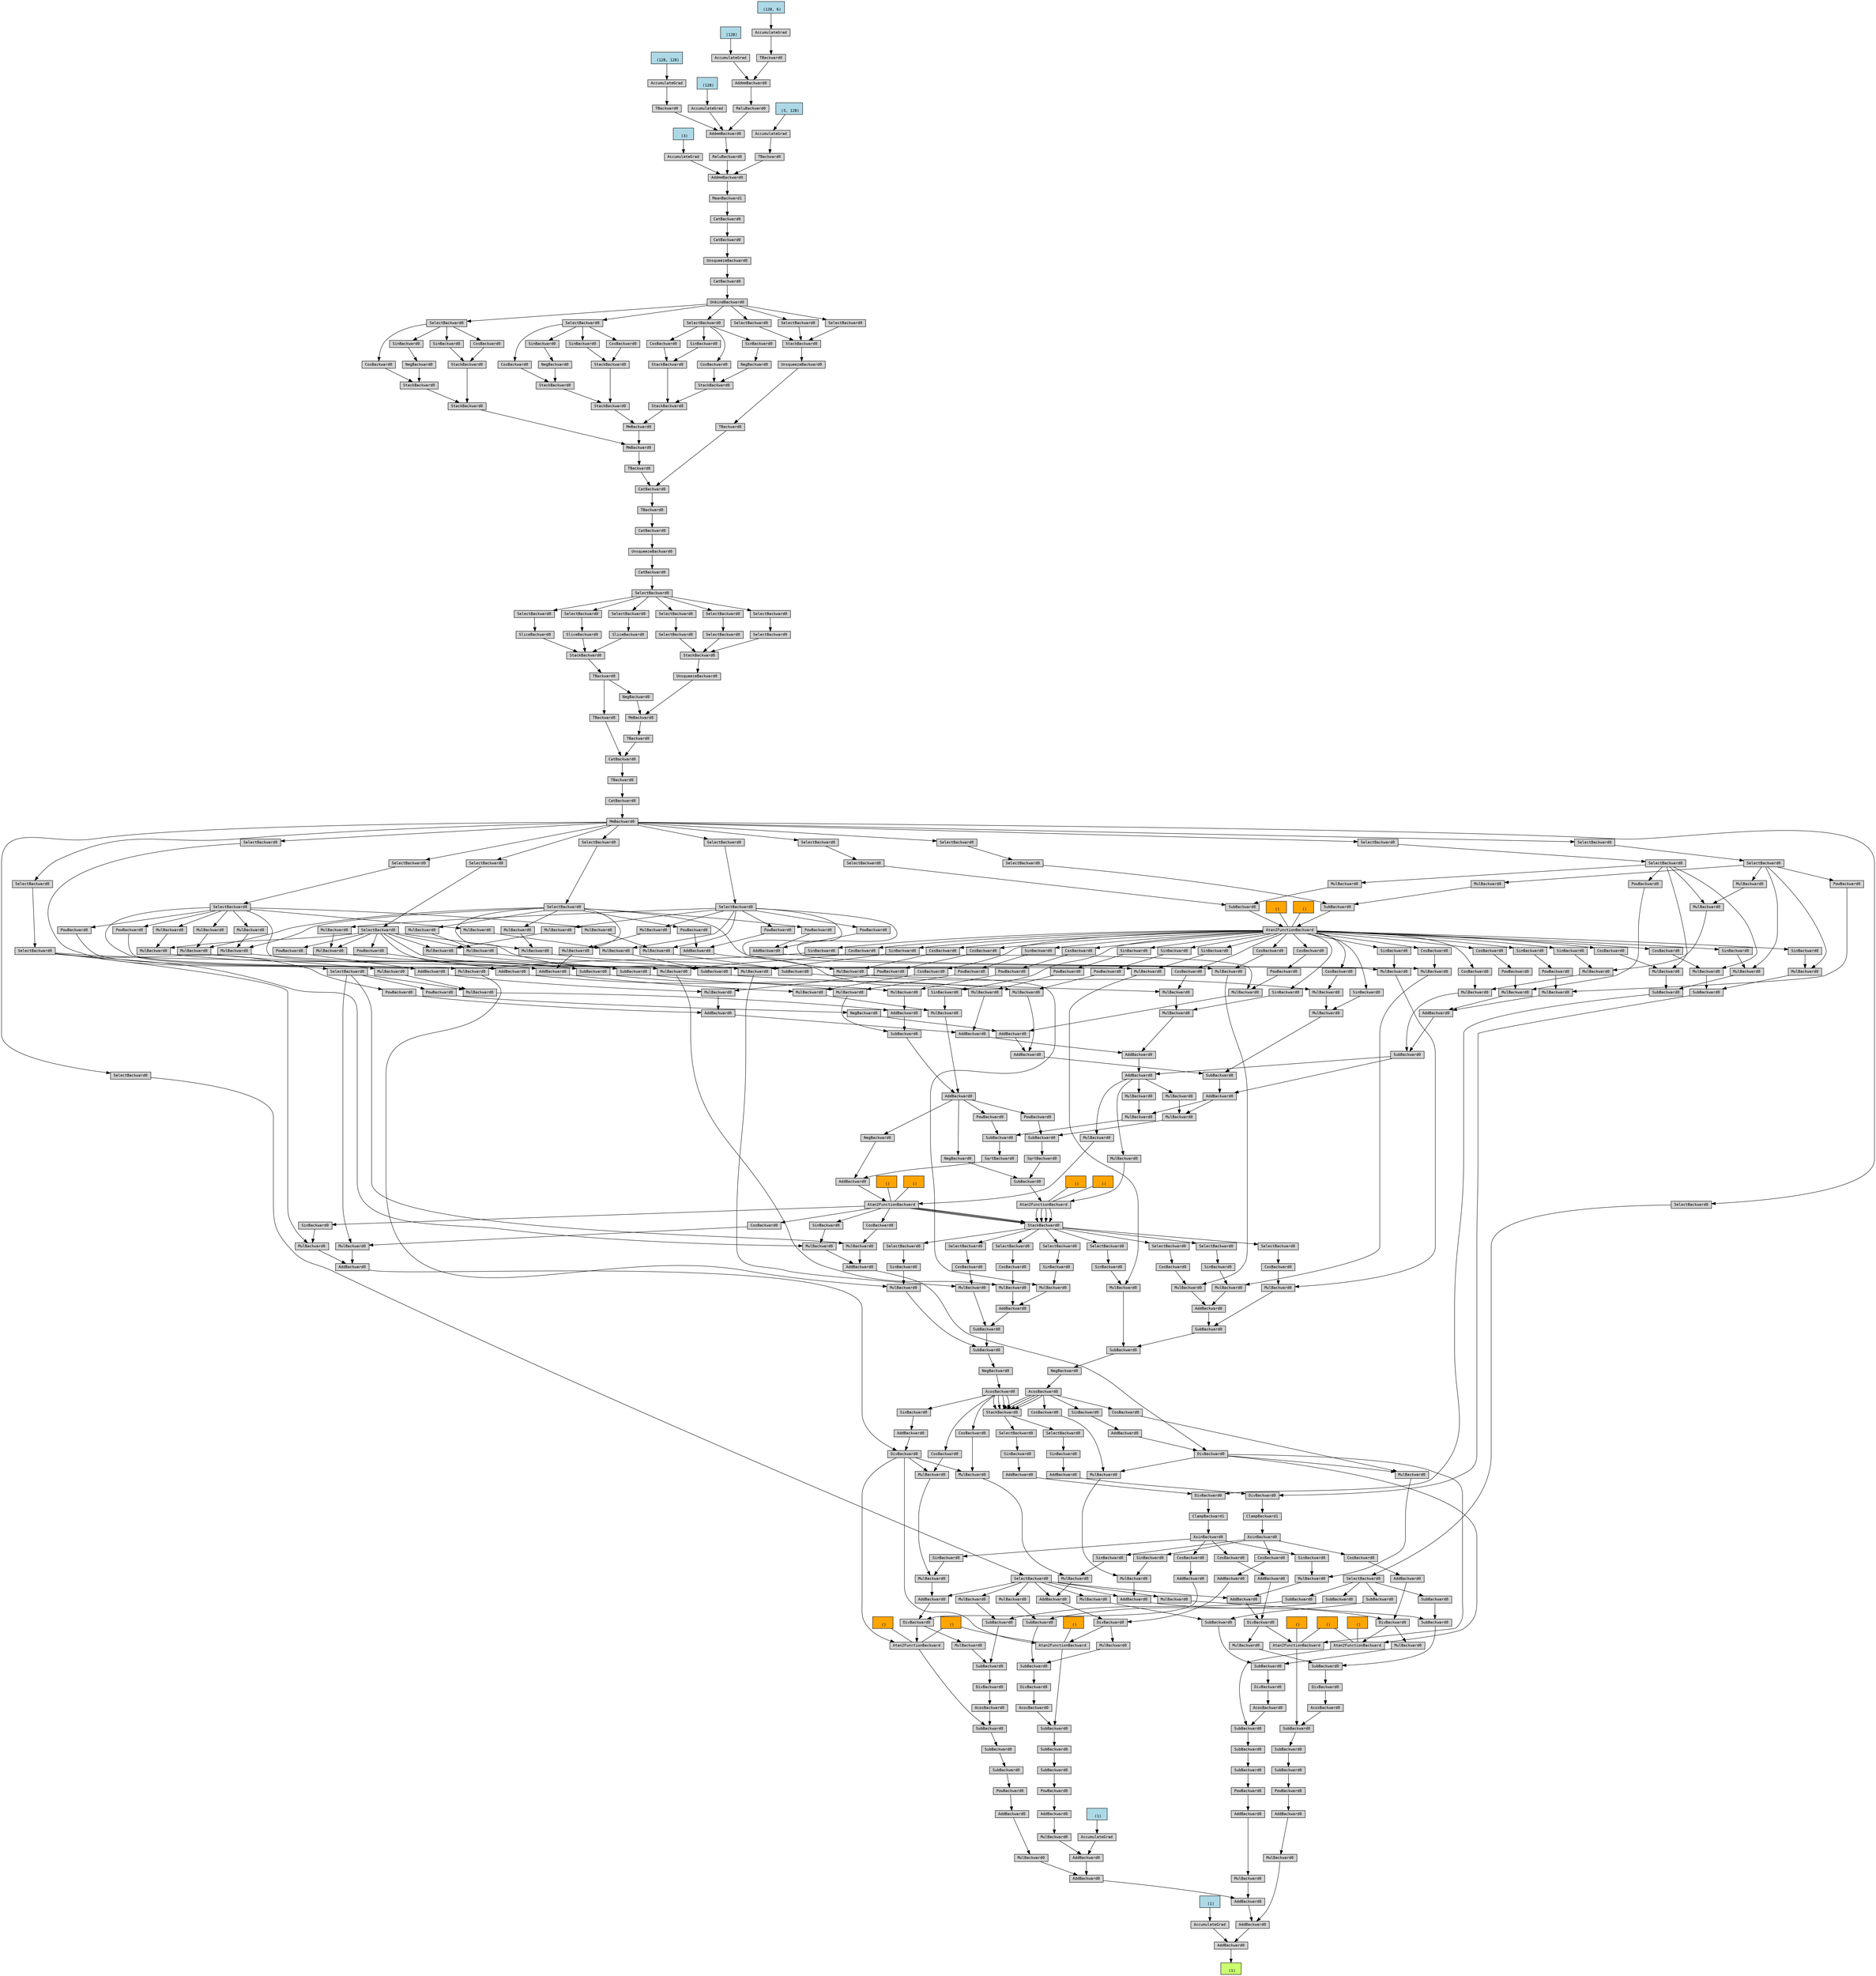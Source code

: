 digraph {
	graph [size="157.04999999999998,157.04999999999998"]
	node [align=left fontname=monospace fontsize=10 height=0.2 ranksep=0.1 shape=box style=filled]
	140556417582080 [label="
 (1)" fillcolor=darkolivegreen1]
	140556417677584 [label=AddBackward0]
	140556417677632 -> 140556417677584
	140556417586960 [label="
 (1)" fillcolor=lightblue]
	140556417586960 -> 140556417677632
	140556417677632 [label=AccumulateGrad]
	140556417678976 -> 140556417677584
	140556417678976 [label=AddBackward0]
	140556417677488 -> 140556417678976
	140556417677488 [label=AddBackward0]
	140556417677344 -> 140556417677488
	140556417677344 [label=AddBackward0]
	140556417676096 -> 140556417677344
	140556417676096 [label=AddBackward0]
	140556417674992 -> 140556417676096
	140556417408656 [label="
 (1)" fillcolor=lightblue]
	140556417408656 -> 140556417674992
	140556417674992 [label=AccumulateGrad]
	140556417677296 -> 140556417676096
	140556417677296 [label=MulBackward0]
	140556417677152 -> 140556417677296
	140556417677152 [label=AddBackward0]
	140556417666976 -> 140556417677152
	140556417666976 [label=PowBackward0]
	140556417677056 -> 140556417666976
	140556417677056 [label=SubBackward0]
	140556417676672 -> 140556417677056
	140556417676672 [label=SubBackward0]
	140556417677824 -> 140556417676672
	140556417677824 [label=SubBackward0]
	140556421807648 -> 140556417677824
	140556421807648 [label=Atan2FunctionBackward]
	140556417678688 -> 140556421807648
	140556417678688 [label=DivBackward0]
	140556417677920 -> 140556417678688
	140556417677920 [label=AddBackward0]
	140556417678016 -> 140556417677920
	140556417678016 [label=MulBackward0]
	140556417678304 -> 140556417678016
	140556417678304 [label=SelectBackward0]
	140556417678400 -> 140556417678304
	140556417678400 [label=SelectBackward0]
	140556417678448 -> 140556417678400
	140556417678448 [label=MmBackward0]
	140556417676960 -> 140556417678448
	140556417676960 [label=CatBackward0]
	140556417676816 -> 140556417676960
	140556417676816 [label=TBackward0]
	140556417676720 -> 140556417676816
	140556417676720 [label=CatBackward0]
	140556417676576 -> 140556417676720
	140556417676576 [label=TBackward0]
	140556417676432 -> 140556417676576
	140556417676432 [label=TBackward0]
	140556417676336 -> 140556417676432
	140556417676336 [label=StackBackward0]
	140556417676240 -> 140556417676336
	140556417676240 [label=SliceBackward0]
	140556417675952 -> 140556417676240
	140556417675952 [label=SelectBackward0]
	140556417675856 -> 140556417675952
	140556417675856 [label=SelectBackward0]
	140556417675760 -> 140556417675856
	140556417675760 [label=CatBackward0]
	140556417675664 -> 140556417675760
	140556417675664 [label=UnsqueezeBackward0]
	140556417675568 -> 140556417675664
	140556417675568 [label=CatBackward0]
	140556417675472 -> 140556417675568
	140556417675472 [label=TBackward0]
	140556417675376 -> 140556417675472
	140556417675376 [label=CatBackward0]
	140556417675280 -> 140556417675376
	140556417675280 [label=TBackward0]
	140556417675136 -> 140556417675280
	140556417675136 [label=MmBackward0]
	140556417675040 -> 140556417675136
	140556417675040 [label=StackBackward0]
	140556417674848 -> 140556417675040
	140556417674848 [label=StackBackward0]
	140556417674704 -> 140556417674848
	140556417674704 [label=CosBackward0]
	140556417674560 -> 140556417674704
	140556417674560 [label=SelectBackward0]
	140556417674464 -> 140556417674560
	140556417674464 [label=UnbindBackward0]
	140556417674368 -> 140556417674464
	140556417674368 [label=CatBackward0]
	140556417674272 -> 140556417674368
	140556417674272 [label=UnsqueezeBackward0]
	140556417674176 -> 140556417674272
	140556417674176 [label=CatBackward0]
	140556417674080 -> 140556417674176
	140556417674080 [label=CatBackward0]
	140556417673936 -> 140556417674080
	140556417673936 [label=MeanBackward1]
	140556417673840 -> 140556417673936
	140556417673840 [label=AddmmBackward0]
	140556417116304 -> 140556417673840
	140556419530592 [label="
 (3)" fillcolor=lightblue]
	140556419530592 -> 140556417116304
	140556417116304 [label=AccumulateGrad]
	140556417673744 -> 140556417673840
	140556417673744 [label=ReluBackward0]
	140556417673696 -> 140556417673744
	140556417673696 [label=AddmmBackward0]
	140556417116016 -> 140556417673696
	140556419530432 [label="
 (128)" fillcolor=lightblue]
	140556419530432 -> 140556417116016
	140556417116016 [label=AccumulateGrad]
	140556417673504 -> 140556417673696
	140556417673504 [label=ReluBackward0]
	140556417673456 -> 140556417673504
	140556417673456 [label=AddmmBackward0]
	140556417115728 -> 140556417673456
	140556419529632 [label="
 (128)" fillcolor=lightblue]
	140556419529632 -> 140556417115728
	140556417115728 [label=AccumulateGrad]
	140556417673264 -> 140556417673456
	140556417673264 [label=TBackward0]
	140556417115680 -> 140556417673264
	140556418972096 [label="
 (128, 6)" fillcolor=lightblue]
	140556418972096 -> 140556417115680
	140556417115680 [label=AccumulateGrad]
	140556417673552 -> 140556417673696
	140556417673552 [label=TBackward0]
	140556417115632 -> 140556417673552
	140556419530352 [label="
 (128, 128)" fillcolor=lightblue]
	140556419530352 -> 140556417115632
	140556417115632 [label=AccumulateGrad]
	140556417673792 -> 140556417673840
	140556417673792 [label=TBackward0]
	140556417115824 -> 140556417673792
	140556419530512 [label="
 (3, 128)" fillcolor=lightblue]
	140556419530512 -> 140556417115824
	140556417115824 [label=AccumulateGrad]
	140556417674752 -> 140556417674848
	140556417674752 [label=NegBackward0]
	140556417674416 -> 140556417674752
	140556417674416 [label=SinBackward0]
	140556417674560 -> 140556417674416
	140556417674896 -> 140556417675040
	140556417674896 [label=StackBackward0]
	140556417674224 -> 140556417674896
	140556417674224 [label=SinBackward0]
	140556417674560 -> 140556417674224
	140556417674512 -> 140556417674896
	140556417674512 [label=CosBackward0]
	140556417674560 -> 140556417674512
	140556417675088 -> 140556417675136
	140556417675088 [label=MmBackward0]
	140556417674320 -> 140556417675088
	140556417674320 [label=StackBackward0]
	140556417674032 -> 140556417674320
	140556417674032 [label=StackBackward0]
	140556417673360 -> 140556417674032
	140556417673360 [label=CosBackward0]
	140556417673600 -> 140556417673360
	140556417673600 [label=SelectBackward0]
	140556417674464 -> 140556417673600
	140556417674656 -> 140556417674032
	140556417674656 [label=SinBackward0]
	140556417673600 -> 140556417674656
	140556417674128 -> 140556417674320
	140556417674128 [label=StackBackward0]
	140556417673312 -> 140556417674128
	140556417673312 [label=NegBackward0]
	140556417673168 -> 140556417673312
	140556417673168 [label=SinBackward0]
	140556417673600 -> 140556417673168
	140556417673408 -> 140556417674128
	140556417673408 [label=CosBackward0]
	140556417673600 -> 140556417673408
	140556417674800 -> 140556417675088
	140556417674800 [label=StackBackward0]
	140556417673216 -> 140556417674800
	140556417673216 [label=StackBackward0]
	140556417673648 -> 140556417673216
	140556417673648 [label=CosBackward0]
	140556417672928 -> 140556417673648
	140556417672928 [label=SelectBackward0]
	140556417674464 -> 140556417672928
	140556417673120 -> 140556417673216
	140556417673120 [label=NegBackward0]
	140556417672880 -> 140556417673120
	140556417672880 [label=SinBackward0]
	140556417672928 -> 140556417672880
	140556417673888 -> 140556417674800
	140556417673888 [label=StackBackward0]
	140556417672784 -> 140556417673888
	140556417672784 [label=SinBackward0]
	140556417672928 -> 140556417672784
	140556417672832 -> 140556417673888
	140556417672832 [label=CosBackward0]
	140556417672928 -> 140556417672832
	140556417675328 -> 140556417675376
	140556417675328 [label=TBackward0]
	140556417674944 -> 140556417675328
	140556417674944 [label=UnsqueezeBackward0]
	140556417673072 -> 140556417674944
	140556417673072 [label=StackBackward0]
	140556417672976 -> 140556417673072
	140556417672976 [label=SelectBackward0]
	140556417674464 -> 140556417672976
	140556417673024 -> 140556417673072
	140556417673024 [label=SelectBackward0]
	140556417674464 -> 140556417673024
	140556417675184 -> 140556417673072
	140556417675184 [label=SelectBackward0]
	140556417674464 -> 140556417675184
	140556417676288 -> 140556417676336
	140556417676288 [label=SliceBackward0]
	140556417675808 -> 140556417676288
	140556417675808 [label=SelectBackward0]
	140556417675856 -> 140556417675808
	140556417676528 -> 140556417676336
	140556417676528 [label=SliceBackward0]
	140556417675712 -> 140556417676528
	140556417675712 [label=SelectBackward0]
	140556417675856 -> 140556417675712
	140556417676624 -> 140556417676720
	140556417676624 [label=TBackward0]
	140556417676144 -> 140556417676624
	140556417676144 [label=MmBackward0]
	140556417675520 -> 140556417676144
	140556417675520 [label=NegBackward0]
	140556417676432 -> 140556417675520
	140556417675616 -> 140556417676144
	140556417675616 [label=UnsqueezeBackward0]
	140556417676000 -> 140556417675616
	140556417676000 [label=StackBackward0]
	140556417675232 -> 140556417676000
	140556417675232 [label=SelectBackward0]
	140556417672640 -> 140556417675232
	140556417672640 [label=SelectBackward0]
	140556417675856 -> 140556417672640
	140556417676048 -> 140556417676000
	140556417676048 [label=SelectBackward0]
	140556417672688 -> 140556417676048
	140556417672688 [label=SelectBackward0]
	140556417675856 -> 140556417672688
	140556417675424 -> 140556417676000
	140556417675424 [label=SelectBackward0]
	140556417672736 -> 140556417675424
	140556417672736 [label=SelectBackward0]
	140556417675856 -> 140556417672736
	140556417678352 -> 140556417678016
	140556417678352 [label=CosBackward0]
	140556421807168 -> 140556417678352
	140556421807168 [label=Atan2FunctionBackward]
	140556417676912 -> 140556421807168
	140556417676912 [label=AddBackward0]
	140556417676384 -> 140556417676912
	140556417676384 [label=NegBackward0]
	140556417674608 -> 140556417676384
	140556417674608 [label=AddBackward0]
	140556417672448 -> 140556417674608
	140556417672448 [label=SubBackward0]
	140556417672400 -> 140556417672448
	140556417672400 [label=AddBackward0]
	140556417672256 -> 140556417672400
	140556417672256 [label=MulBackward0]
	140556417672112 -> 140556417672256
	140556417672112 [label=MulBackward0]
	140556417672016 -> 140556417672112
	140556417672016 [label=SelectBackward0]
	140556417671920 -> 140556417672016
	140556417671920 [label=SelectBackward0]
	140556417678448 -> 140556417671920
	140556417678304 -> 140556417672256
	140556417672304 -> 140556417672400
	140556417672304 [label=MulBackward0]
	140556417671968 -> 140556417672304
	140556417671968 [label=SubBackward0]
	140556417672208 -> 140556417671968
	140556417672208 [label=MulBackward0]
	140556417671632 -> 140556417672208
	140556417671632 [label=MulBackward0]
	140556417671488 -> 140556417671632
	140556417671488 [label=SelectBackward0]
	140556417671392 -> 140556417671488
	140556417671392 [label=SelectBackward0]
	140556417678448 -> 140556417671392
	140556417671680 -> 140556417672208
	140556417671680 [label=SelectBackward0]
	140556417671296 -> 140556417671680
	140556417671296 [label=SelectBackward0]
	140556417678448 -> 140556417671296
	140556417671872 -> 140556417671968
	140556417671872 [label=MulBackward0]
	140556417671584 -> 140556417671872
	140556417671584 [label=MulBackward0]
	140556417671248 -> 140556417671584
	140556417671248 [label=SelectBackward0]
	140556417671152 -> 140556417671248
	140556417671152 [label=SelectBackward0]
	140556417678448 -> 140556417671152
	140556417671440 -> 140556417671872
	140556417671440 [label=SelectBackward0]
	140556417671056 -> 140556417671440
	140556417671056 [label=SelectBackward0]
	140556417678448 -> 140556417671056
	140556417672064 -> 140556417672304
	140556417672064 [label=PowBackward0]
	140556417671200 -> 140556417672064
	140556417671200 [label=CosBackward0]
	140556421806688 -> 140556417671200
	140556421806688 [label=Atan2FunctionBackward]
	140556417671536 -> 140556421806688
	140556417671536 [label=SubBackward0]
	140556417670912 -> 140556417671536
	140556417670912 [label=SelectBackward0]
	140556417670768 -> 140556417670912
	140556417670768 [label=SelectBackward0]
	140556417678448 -> 140556417670768
	140556417670960 -> 140556417671536
	140556417670960 [label=MulBackward0]
	140556417670720 -> 140556417670960
	140556417670720 [label=SelectBackward0]
	140556417670624 -> 140556417670720
	140556417670624 [label=SelectBackward0]
	140556417678448 -> 140556417670624
	140556417671824 -> 140556421806688
	140556417671824 [label=SubBackward0]
	140556417670864 -> 140556417671824
	140556417670864 [label=SelectBackward0]
	140556417670816 -> 140556417670864
	140556417670816 [label=SelectBackward0]
	140556417678448 -> 140556417670816
	140556417670672 -> 140556417671824
	140556417670672 [label=MulBackward0]
	140556417670480 -> 140556417670672
	140556417670480 [label=SelectBackward0]
	140556417670384 -> 140556417670480
	140556417670384 [label=SelectBackward0]
	140556417678448 -> 140556417670384
	140556417413616 -> 140556421806688 [dir=none]
	140556417413616 [label="
 ()" fillcolor=orange]
	140556417412016 -> 140556421806688 [dir=none]
	140556417412016 [label="
 ()" fillcolor=orange]
	140556417672544 -> 140556417672448
	140556417672544 [label=MulBackward0]
	140556417671728 -> 140556417672544
	140556417671728 [label=SubBackward0]
	140556417671008 -> 140556417671728
	140556417671008 [label=MulBackward0]
	140556417670288 -> 140556417671008
	140556417670288 [label=MulBackward0]
	140556417671488 -> 140556417670288
	140556417671680 -> 140556417671008
	140556417671344 -> 140556417671728
	140556417671344 [label=MulBackward0]
	140556417670336 -> 140556417671344
	140556417670336 [label=MulBackward0]
	140556417671248 -> 140556417670336
	140556417671440 -> 140556417671344
	140556417672160 -> 140556417672544
	140556417672160 [label=PowBackward0]
	140556417670240 -> 140556417672160
	140556417670240 [label=SinBackward0]
	140556421806688 -> 140556417670240
	140556417672496 -> 140556417674608
	140556417672496 [label=MulBackward0]
	140556417670576 -> 140556417672496
	140556417670576 [label=MulBackward0]
	140556417671104 -> 140556417670576
	140556417671104 [label=AddBackward0]
	140556417670096 -> 140556417671104
	140556417670096 [label=MulBackward0]
	140556417669952 -> 140556417670096
	140556417669952 [label=MulBackward0]
	140556417671488 -> 140556417669952
	140556417671440 -> 140556417670096
	140556417670144 -> 140556417671104
	140556417670144 [label=MulBackward0]
	140556417669904 -> 140556417670144
	140556417669904 [label=MulBackward0]
	140556417671248 -> 140556417669904
	140556417671680 -> 140556417670144
	140556417670432 -> 140556417670576
	140556417670432 [label=CosBackward0]
	140556421806688 -> 140556417670432
	140556417672352 -> 140556417672496
	140556417672352 [label=SinBackward0]
	140556421806688 -> 140556417672352
	140556417678256 -> 140556417676912
	140556417678256 [label=SqrtBackward0]
	140556417672592 -> 140556417678256
	140556417672592 [label=SubBackward0]
	140556417669808 -> 140556417672592
	140556417669808 [label=PowBackward0]
	140556417674608 -> 140556417669808
	140556417669856 -> 140556417672592
	140556417669856 [label=MulBackward0]
	140556417670528 -> 140556417669856
	140556417670528 [label=MulBackward0]
	140556417669712 -> 140556417670528
	140556417669712 [label=AddBackward0]
	140556417669616 -> 140556417669712
	140556417669616 [label=AddBackward0]
	140556417669472 -> 140556417669616
	140556417669472 [label=AddBackward0]
	140556417669328 -> 140556417669472
	140556417669328 [label=AddBackward0]
	140556417669184 -> 140556417669328
	140556417669184 [label=PowBackward0]
	140556417672016 -> 140556417669184
	140556417669232 -> 140556417669328
	140556417669232 [label=MulBackward0]
	140556417669136 -> 140556417669232
	140556417669136 [label=AddBackward0]
	140556417668896 -> 140556417669136
	140556417668896 [label=PowBackward0]
	140556417671488 -> 140556417668896
	140556417668944 -> 140556417669136
	140556417668944 [label=PowBackward0]
	140556417671440 -> 140556417668944
	140556417669088 -> 140556417669232
	140556417669088 [label=PowBackward0]
	140556417668800 -> 140556417669088
	140556417668800 [label=CosBackward0]
	140556421806688 -> 140556417668800
	140556417669376 -> 140556417669472
	140556417669376 [label=MulBackward0]
	140556417668848 -> 140556417669376
	140556417668848 [label=AddBackward0]
	140556417668992 -> 140556417668848
	140556417668992 [label=PowBackward0]
	140556417671248 -> 140556417668992
	140556417668752 -> 140556417668848
	140556417668752 [label=PowBackward0]
	140556417671680 -> 140556417668752
	140556417669040 -> 140556417669376
	140556417669040 [label=PowBackward0]
	140556417668608 -> 140556417669040
	140556417668608 [label=SinBackward0]
	140556421806688 -> 140556417668608
	140556417669520 -> 140556417669616
	140556417669520 [label=MulBackward0]
	140556417668656 -> 140556417669520
	140556417668656 [label=MulBackward0]
	140556417668704 -> 140556417668656
	140556417668704 [label=SubBackward0]
	140556417668368 -> 140556417668704
	140556417668368 [label=MulBackward0]
	140556417668224 -> 140556417668368
	140556417668224 [label=MulBackward0]
	140556417671488 -> 140556417668224
	140556417671248 -> 140556417668368
	140556417668416 -> 140556417668704
	140556417668416 [label=MulBackward0]
	140556417668176 -> 140556417668416
	140556417668176 [label=MulBackward0]
	140556417671680 -> 140556417668176
	140556417671440 -> 140556417668416
	140556417668560 -> 140556417668656
	140556417668560 [label=CosBackward0]
	140556421806688 -> 140556417668560
	140556417669280 -> 140556417669520
	140556417669280 [label=SinBackward0]
	140556421806688 -> 140556417669280
	140556417669664 -> 140556417669712
	140556417669664 [label=SubBackward0]
	140556417668128 -> 140556417669664
	140556417668128 [label=AddBackward0]
	140556417668464 -> 140556417668128
	140556417668464 [label=MulBackward0]
	140556417668032 -> 140556417668464
	140556417668032 [label=PowBackward0]
	140556417670720 -> 140556417668032
	140556417668272 -> 140556417668464
	140556417668272 [label=PowBackward0]
	140556417667984 -> 140556417668272
	140556417667984 [label=CosBackward0]
	140556421806688 -> 140556417667984
	140556417668512 -> 140556417668128
	140556417668512 [label=MulBackward0]
	140556417667792 -> 140556417668512
	140556417667792 [label=PowBackward0]
	140556417670480 -> 140556417667792
	140556417667936 -> 140556417668512
	140556417667936 [label=PowBackward0]
	140556417667840 -> 140556417667936
	140556417667840 [label=SinBackward0]
	140556421806688 -> 140556417667840
	140556417669424 -> 140556417669664
	140556417669424 [label=MulBackward0]
	140556417667888 -> 140556417669424
	140556417667888 [label=MulBackward0]
	140556417667744 -> 140556417667888
	140556417667744 [label=MulBackward0]
	140556417667504 -> 140556417667744
	140556417667504 [label=MulBackward0]
	140556417670480 -> 140556417667504
	140556417670720 -> 140556417667744
	140556417667696 -> 140556417667888
	140556417667696 [label=SinBackward0]
	140556421806688 -> 140556417667696
	140556417668320 -> 140556417669424
	140556417668320 [label=CosBackward0]
	140556421806688 -> 140556417668320
	140556417670192 -> 140556417669856
	140556417670192 [label=AddBackward0]
	140556417669568 -> 140556417670192
	140556417669568 [label=SubBackward0]
	140556417667408 -> 140556417669568
	140556417667408 [label=AddBackward0]
	140556417667552 -> 140556417667408
	140556417667552 [label=AddBackward0]
	140556417667312 -> 140556417667552
	140556417667312 [label=NegBackward0]
	140556417667168 -> 140556417667312
	140556417667168 [label=PowBackward0]
	140556417678304 -> 140556417667168
	140556417667360 -> 140556417667552
	140556417667360 [label=MulBackward0]
	140556417667120 -> 140556417667360
	140556417667120 [label=AddBackward0]
	140556417666928 -> 140556417667120
	140556417666928 [label=PowBackward0]
	140556417671248 -> 140556417666928
	140556417667024 -> 140556417667120
	140556417667024 [label=PowBackward0]
	140556417671680 -> 140556417667024
	140556417667072 -> 140556417667360
	140556417667072 [label=PowBackward0]
	140556417666832 -> 140556417667072
	140556417666832 [label=CosBackward0]
	140556421806688 -> 140556417666832
	140556417667648 -> 140556417667408
	140556417667648 [label=MulBackward0]
	140556417666880 -> 140556417667648
	140556417666880 [label=AddBackward0]
	140556417667264 -> 140556417666880
	140556417667264 [label=PowBackward0]
	140556417671488 -> 140556417667264
	140556417666784 -> 140556417666880
	140556417666784 [label=PowBackward0]
	140556417671440 -> 140556417666784
	140556417667216 -> 140556417667648
	140556417667216 [label=PowBackward0]
	140556417666592 -> 140556417667216
	140556417666592 [label=SinBackward0]
	140556421806688 -> 140556417666592
	140556417668080 -> 140556417669568
	140556417668080 [label=MulBackward0]
	140556417666688 -> 140556417668080
	140556417666688 [label=MulBackward0]
	140556417666736 -> 140556417666688
	140556417666736 [label=SubBackward0]
	140556417666352 -> 140556417666736
	140556417666352 [label=MulBackward0]
	140556417666208 -> 140556417666352
	140556417666208 [label=MulBackward0]
	140556417671488 -> 140556417666208
	140556417671248 -> 140556417666352
	140556417666400 -> 140556417666736
	140556417666400 [label=MulBackward0]
	140556417666160 -> 140556417666400
	140556417666160 [label=MulBackward0]
	140556417671680 -> 140556417666160
	140556417671440 -> 140556417666400
	140556417666544 -> 140556417666688
	140556417666544 [label=CosBackward0]
	140556421806688 -> 140556417666544
	140556417667600 -> 140556417668080
	140556417667600 [label=SinBackward0]
	140556421806688 -> 140556417667600
	140556417669664 -> 140556417670192
	140556417678160 -> 140556421807168
	140556417678160 [label=MulBackward0]
	140556417669712 -> 140556417678160
	140556417407856 -> 140556421807168 [dir=none]
	140556417407856 [label="
 ()" fillcolor=orange]
	140556417408336 -> 140556421807168 [dir=none]
	140556417408336 [label="
 ()" fillcolor=orange]
	140556417677872 -> 140556417677920
	140556417677872 [label=MulBackward0]
	140556417672016 -> 140556417677872
	140556417678544 -> 140556417677872
	140556417678544 [label=SinBackward0]
	140556421807168 -> 140556417678544
	140556417677968 -> 140556417678688
	140556417677968 [label=AddBackward0]
	140556417676480 -> 140556417677968
	140556417676480 [label=SinBackward0]
	140556417678112 -> 140556417676480
	140556417678112 [label=AcosBackward0]
	140556417670048 -> 140556417678112
	140556417670048 [label=NegBackward0]
	140556417669760 -> 140556417670048
	140556417669760 [label=SubBackward0]
	140556417666112 -> 140556417669760
	140556417666112 [label=SubBackward0]
	140556417666448 -> 140556417666112
	140556417666448 [label=AddBackward0]
	140556417666016 -> 140556417666448
	140556417666016 [label=MulBackward0]
	140556417665872 -> 140556417666016
	140556417665872 [label=MulBackward0]
	140556417671440 -> 140556417665872
	140556417665728 -> 140556417665872
	140556417665728 [label=CosBackward0]
	140556421806688 -> 140556417665728
	140556417665920 -> 140556417666016
	140556417665920 [label=CosBackward0]
	140556417665680 -> 140556417665920
	140556417665680 [label=SelectBackward0]
	140556417665584 -> 140556417665680
	140556417665584 [label=StackBackward0]
	140556421807168 -> 140556417665584
	140556421807408 -> 140556417665584
	140556421807408 [label=Atan2FunctionBackward]
	140556417665440 -> 140556421807408
	140556417665440 [label=SubBackward0]
	140556417665296 -> 140556417665440
	140556417665296 [label=NegBackward0]
	140556417674608 -> 140556417665296
	140556417665344 -> 140556417665440
	140556417665344 [label=SqrtBackward0]
	140556417665248 -> 140556417665344
	140556417665248 [label=SubBackward0]
	140556417665056 -> 140556417665248
	140556417665056 [label=PowBackward0]
	140556417674608 -> 140556417665056
	140556417665104 -> 140556417665248
	140556417665104 [label=MulBackward0]
	140556417665008 -> 140556417665104
	140556417665008 [label=MulBackward0]
	140556417669712 -> 140556417665008
	140556417670192 -> 140556417665104
	140556417665776 -> 140556421807408
	140556417665776 [label=MulBackward0]
	140556417669712 -> 140556417665776
	140556417411136 -> 140556421807408 [dir=none]
	140556417411136 [label="
 ()" fillcolor=orange]
	140556417582240 -> 140556421807408 [dir=none]
	140556417582240 [label="
 ()" fillcolor=orange]
	140556421807168 -> 140556417665584
	140556421807408 -> 140556417665584
	140556421807168 -> 140556417665584
	140556421807408 -> 140556417665584
	140556421807168 -> 140556417665584
	140556421807408 -> 140556417665584
	140556417666256 -> 140556417666448
	140556417666256 [label=MulBackward0]
	140556417665824 -> 140556417666256
	140556417665824 [label=MulBackward0]
	140556417671248 -> 140556417665824
	140556417665152 -> 140556417665824
	140556417665152 [label=CosBackward0]
	140556421806688 -> 140556417665152
	140556417665632 -> 140556417666256
	140556417665632 [label=SinBackward0]
	140556417665200 -> 140556417665632
	140556417665200 [label=SelectBackward0]
	140556417665584 -> 140556417665200
	140556417666496 -> 140556417666112
	140556417666496 [label=MulBackward0]
	140556417665392 -> 140556417666496
	140556417665392 [label=MulBackward0]
	140556417671680 -> 140556417665392
	140556417665536 -> 140556417665392
	140556417665536 [label=SinBackward0]
	140556421806688 -> 140556417665536
	140556417665968 -> 140556417666496
	140556417665968 [label=CosBackward0]
	140556417664816 -> 140556417665968
	140556417664816 [label=SelectBackward0]
	140556417665584 -> 140556417664816
	140556417667456 -> 140556417669760
	140556417667456 [label=MulBackward0]
	140556417664864 -> 140556417667456
	140556417664864 [label=MulBackward0]
	140556417671488 -> 140556417664864
	140556417665488 -> 140556417664864
	140556417665488 [label=SinBackward0]
	140556421806688 -> 140556417665488
	140556417666304 -> 140556417667456
	140556417666304 [label=SinBackward0]
	140556417664768 -> 140556417666304
	140556417664768 [label=SelectBackward0]
	140556417665584 -> 140556417664768
	140556417678832 -> 140556421807648
	140556417678832 [label=DivBackward0]
	140556417675904 -> 140556417678832
	140556417675904 [label=AddBackward0]
	140556417678592 -> 140556417675904
	140556417678592 [label=SelectBackward0]
	140556417664672 -> 140556417678592
	140556417664672 [label=SelectBackward0]
	140556417678448 -> 140556417664672
	140556417670000 -> 140556417675904
	140556417670000 [label=MulBackward0]
	140556417664912 -> 140556417670000
	140556417664912 [label=MulBackward0]
	140556417678688 -> 140556417664912
	140556417664576 -> 140556417664912
	140556417664576 [label=CosBackward0]
	140556417678112 -> 140556417664576
	140556417664960 -> 140556417670000
	140556417664960 [label=SinBackward0]
	140556417664528 -> 140556417664960
	140556417664528 [label=AsinBackward0]
	140556417664432 -> 140556417664528
	140556417664432 [label=ClampBackward1]
	140556417664336 -> 140556417664432
	140556417664336 [label=DivBackward0]
	140556417664240 -> 140556417664336
	140556417664240 [label=SubBackward0]
	140556417664096 -> 140556417664240
	140556417664096 [label=MulBackward0]
	140556417670480 -> 140556417664096
	140556417663952 -> 140556417664096
	140556417663952 [label=SinBackward0]
	140556421806688 -> 140556417663952
	140556417664144 -> 140556417664240
	140556417664144 [label=MulBackward0]
	140556417670720 -> 140556417664144
	140556417663904 -> 140556417664144
	140556417663904 [label=CosBackward0]
	140556421806688 -> 140556417663904
	140556417664288 -> 140556417664336
	140556417664288 [label=AddBackward0]
	140556417663808 -> 140556417664288
	140556417663808 [label=SinBackward0]
	140556417664000 -> 140556417663808
	140556417664000 [label=SelectBackward0]
	140556417663712 -> 140556417664000
	140556417663712 [label=StackBackward0]
	140556417678112 -> 140556417663712
	140556417678112 -> 140556417663712
	140556417663616 -> 140556417663712
	140556417663616 [label=AcosBackward0]
	140556417663520 -> 140556417663616
	140556417663520 [label=NegBackward0]
	140556417663424 -> 140556417663520
	140556417663424 [label=SubBackward0]
	140556417663328 -> 140556417663424
	140556417663328 [label=SubBackward0]
	140556417663184 -> 140556417663328
	140556417663184 [label=AddBackward0]
	140556417663040 -> 140556417663184
	140556417663040 [label=MulBackward0]
	140556417146816 -> 140556417663040
	140556417146816 [label=MulBackward0]
	140556417671440 -> 140556417146816
	140556417145040 -> 140556417146816
	140556417145040 [label=CosBackward0]
	140556421806688 -> 140556417145040
	140556417146000 -> 140556417663040
	140556417146000 [label=CosBackward0]
	140556417145760 -> 140556417146000
	140556417145760 [label=SelectBackward0]
	140556417665584 -> 140556417145760
	140556417663088 -> 140556417663184
	140556417663088 [label=MulBackward0]
	140556417144800 -> 140556417663088
	140556417144800 [label=MulBackward0]
	140556417671248 -> 140556417144800
	140556417155024 -> 140556417144800
	140556417155024 [label=CosBackward0]
	140556421806688 -> 140556417155024
	140556417145616 -> 140556417663088
	140556417145616 [label=SinBackward0]
	140556417154976 -> 140556417145616
	140556417154976 [label=SelectBackward0]
	140556417665584 -> 140556417154976
	140556417663232 -> 140556417663328
	140556417663232 [label=MulBackward0]
	140556417663136 -> 140556417663232
	140556417663136 [label=MulBackward0]
	140556417671680 -> 140556417663136
	140556417145424 -> 140556417663136
	140556417145424 [label=SinBackward0]
	140556421806688 -> 140556417145424
	140556417154928 -> 140556417663232
	140556417154928 [label=CosBackward0]
	140556417154832 -> 140556417154928
	140556417154832 [label=SelectBackward0]
	140556417665584 -> 140556417154832
	140556417663376 -> 140556417663424
	140556417663376 [label=MulBackward0]
	140556417663280 -> 140556417663376
	140556417663280 [label=MulBackward0]
	140556417671488 -> 140556417663280
	140556417145184 -> 140556417663280
	140556417145184 [label=SinBackward0]
	140556421806688 -> 140556417145184
	140556417154784 -> 140556417663376
	140556417154784 [label=SinBackward0]
	140556417154688 -> 140556417154784
	140556417154688 [label=SelectBackward0]
	140556417665584 -> 140556417154688
	140556417663616 -> 140556417663712
	140556417678112 -> 140556417663712
	140556417678112 -> 140556417663712
	140556417663616 -> 140556417663712
	140556417663616 -> 140556417663712
	140556417677728 -> 140556417678832
	140556417677728 [label=AddBackward0]
	140556417664480 -> 140556417677728
	140556417664480 [label=CosBackward0]
	140556417664528 -> 140556417664480
	140556417430400 -> 140556421807648 [dir=none]
	140556417430400 [label="
 ()" fillcolor=orange]
	140556419733744 -> 140556421807648 [dir=none]
	140556419733744 [label="
 ()" fillcolor=orange]
	140556417679120 -> 140556417677824
	140556417679120 [label=AcosBackward0]
	140556417664720 -> 140556417679120
	140556417664720 [label=DivBackward0]
	140556417666064 -> 140556417664720
	140556417666064 [label=SubBackward0]
	140556417664624 -> 140556417666064
	140556417664624 [label=SubBackward0]
	140556417663760 -> 140556417664624
	140556417663760 [label=SubBackward0]
	140556417663472 -> 140556417663760
	140556417663472 [label=SelectBackward0]
	140556417664192 -> 140556417663472
	140556417664192 [label=SelectBackward0]
	140556417678448 -> 140556417664192
	140556417664048 -> 140556417664624
	140556417664048 [label=MulBackward0]
	140556417678592 -> 140556417664048
	140556417676768 -> 140556417666064
	140556417676768 [label=MulBackward0]
	140556417678832 -> 140556417676768
	140556417677200 -> 140556417677344
	140556417677200 [label=MulBackward0]
	140556417677104 -> 140556417677200
	140556417677104 [label=AddBackward0]
	140556417676192 -> 140556417677104
	140556417676192 [label=PowBackward0]
	140556417678736 -> 140556417676192
	140556417678736 [label=SubBackward0]
	140556417664384 -> 140556417678736
	140556417664384 [label=SubBackward0]
	140556417663568 -> 140556417664384
	140556417663568 [label=SubBackward0]
	140556417205728 -> 140556417663568
	140556417205728 [label=Atan2FunctionBackward]
	140556417678688 -> 140556417205728
	140556417666640 -> 140556417205728
	140556417666640 [label=DivBackward0]
	140556417154736 -> 140556417666640
	140556417154736 [label=AddBackward0]
	140556417678592 -> 140556417154736
	140556417154496 -> 140556417154736
	140556417154496 [label=MulBackward0]
	140556417154400 -> 140556417154496
	140556417154400 [label=MulBackward0]
	140556417678688 -> 140556417154400
	140556417154256 -> 140556417154400
	140556417154256 [label=CosBackward0]
	140556417678112 -> 140556417154256
	140556417154448 -> 140556417154496
	140556417154448 [label=SinBackward0]
	140556417154208 -> 140556417154448
	140556417154208 [label=AsinBackward0]
	140556417154112 -> 140556417154208
	140556417154112 [label=ClampBackward1]
	140556417154016 -> 140556417154112
	140556417154016 [label=DivBackward0]
	140556417153920 -> 140556417154016
	140556417153920 [label=SubBackward0]
	140556417153776 -> 140556417153920
	140556417153776 [label=MulBackward0]
	140556417670480 -> 140556417153776
	140556417153632 -> 140556417153776
	140556417153632 [label=SinBackward0]
	140556421806688 -> 140556417153632
	140556417153824 -> 140556417153920
	140556417153824 [label=MulBackward0]
	140556417670720 -> 140556417153824
	140556417153584 -> 140556417153824
	140556417153584 [label=CosBackward0]
	140556421806688 -> 140556417153584
	140556417153968 -> 140556417154016
	140556417153968 [label=AddBackward0]
	140556417153488 -> 140556417153968
	140556417153488 [label=SinBackward0]
	140556417153680 -> 140556417153488
	140556417153680 [label=SelectBackward0]
	140556417663712 -> 140556417153680
	140556417144944 -> 140556417666640
	140556417144944 [label=AddBackward0]
	140556417154160 -> 140556417144944
	140556417154160 [label=CosBackward0]
	140556417154208 -> 140556417154160
	140556417419920 -> 140556417205728 [dir=none]
	140556417419920 [label="
 ()" fillcolor=orange]
	140556419733744 -> 140556417205728 [dir=none]
	140556419733744 [label="
 ()" fillcolor=orange]
	140556417663856 -> 140556417663568
	140556417663856 [label=AcosBackward0]
	140556417154880 -> 140556417663856
	140556417154880 [label=DivBackward0]
	140556417154352 -> 140556417154880
	140556417154352 [label=SubBackward0]
	140556417154304 -> 140556417154352
	140556417154304 [label=SubBackward0]
	140556417153392 -> 140556417154304
	140556417153392 [label=SubBackward0]
	140556417663472 -> 140556417153392
	140556417153728 -> 140556417154304
	140556417153728 [label=MulBackward0]
	140556417678592 -> 140556417153728
	140556417154544 -> 140556417154352
	140556417154544 [label=MulBackward0]
	140556417666640 -> 140556417154544
	140556417677248 -> 140556417677488
	140556417677248 [label=MulBackward0]
	140556417677008 -> 140556417677248
	140556417677008 [label=AddBackward0]
	140556417678496 -> 140556417677008
	140556417678496 [label=PowBackward0]
	140556417663664 -> 140556417678496
	140556417663664 [label=SubBackward0]
	140556417671776 -> 140556417663664
	140556417671776 [label=SubBackward0]
	140556417153872 -> 140556417671776
	140556417153872 [label=SubBackward0]
	140556417204288 -> 140556417153872
	140556417204288 [label=Atan2FunctionBackward]
	140556417153296 -> 140556417204288
	140556417153296 [label=DivBackward0]
	140556417153152 -> 140556417153296
	140556417153152 [label=AddBackward0]
	140556417153008 -> 140556417153152
	140556417153008 [label=MulBackward0]
	140556417678304 -> 140556417153008
	140556417152864 -> 140556417153008
	140556417152864 [label=CosBackward0]
	140556421807168 -> 140556417152864
	140556417153056 -> 140556417153152
	140556417153056 [label=MulBackward0]
	140556417672016 -> 140556417153056
	140556417152816 -> 140556417153056
	140556417152816 [label=SinBackward0]
	140556421807168 -> 140556417152816
	140556417153200 -> 140556417153296
	140556417153200 [label=AddBackward0]
	140556417152720 -> 140556417153200
	140556417152720 [label=SinBackward0]
	140556417663616 -> 140556417152720
	140556417153344 -> 140556417204288
	140556417153344 [label=DivBackward0]
	140556417152912 -> 140556417153344
	140556417152912 [label=AddBackward0]
	140556417678592 -> 140556417152912
	140556417152672 -> 140556417152912
	140556417152672 [label=MulBackward0]
	140556417152576 -> 140556417152672
	140556417152576 [label=MulBackward0]
	140556417153296 -> 140556417152576
	140556417152432 -> 140556417152576
	140556417152432 [label=CosBackward0]
	140556417663616 -> 140556417152432
	140556417152624 -> 140556417152672
	140556417152624 [label=SinBackward0]
	140556417664528 -> 140556417152624
	140556417152768 -> 140556417153344
	140556417152768 [label=AddBackward0]
	140556417152384 -> 140556417152768
	140556417152384 [label=CosBackward0]
	140556417664528 -> 140556417152384
	140556417432480 -> 140556417204288 [dir=none]
	140556417432480 [label="
 ()" fillcolor=orange]
	140556417419120 -> 140556417204288 [dir=none]
	140556417419120 [label="
 ()" fillcolor=orange]
	140556417153536 -> 140556417153872
	140556417153536 [label=AcosBackward0]
	140556417152960 -> 140556417153536
	140556417152960 [label=DivBackward0]
	140556417152336 -> 140556417152960
	140556417152336 [label=SubBackward0]
	140556417152528 -> 140556417152336
	140556417152528 [label=SubBackward0]
	140556417152192 -> 140556417152528
	140556417152192 [label=SubBackward0]
	140556417663472 -> 140556417152192
	140556417152240 -> 140556417152528
	140556417152240 [label=MulBackward0]
	140556417678592 -> 140556417152240
	140556417153104 -> 140556417152336
	140556417153104 [label=MulBackward0]
	140556417153344 -> 140556417153104
	140556417677536 -> 140556417678976
	140556417677536 [label=MulBackward0]
	140556417677680 -> 140556417677536
	140556417677680 [label=AddBackward0]
	140556417676864 -> 140556417677680
	140556417676864 [label=PowBackward0]
	140556417153440 -> 140556417676864
	140556417153440 [label=SubBackward0]
	140556417152480 -> 140556417153440
	140556417152480 [label=SubBackward0]
	140556417152096 -> 140556417152480
	140556417152096 [label=SubBackward0]
	140556417204528 -> 140556417152096
	140556417204528 [label=Atan2FunctionBackward]
	140556417153296 -> 140556417204528
	140556417152000 -> 140556417204528
	140556417152000 [label=DivBackward0]
	140556417151904 -> 140556417152000
	140556417151904 [label=AddBackward0]
	140556417678592 -> 140556417151904
	140556417151760 -> 140556417151904
	140556417151760 [label=MulBackward0]
	140556417151664 -> 140556417151760
	140556417151664 [label=MulBackward0]
	140556417153296 -> 140556417151664
	140556417151520 -> 140556417151664
	140556417151520 [label=CosBackward0]
	140556417663616 -> 140556417151520
	140556417151712 -> 140556417151760
	140556417151712 [label=SinBackward0]
	140556417154208 -> 140556417151712
	140556417151952 -> 140556417152000
	140556417151952 [label=AddBackward0]
	140556417151472 -> 140556417151952
	140556417151472 [label=CosBackward0]
	140556417154208 -> 140556417151472
	140556417420080 -> 140556417204528 [dir=none]
	140556417420080 [label="
 ()" fillcolor=orange]
	140556417419120 -> 140556417204528 [dir=none]
	140556417419120 [label="
 ()" fillcolor=orange]
	140556417152288 -> 140556417152096
	140556417152288 [label=AcosBackward0]
	140556417151856 -> 140556417152288
	140556417151856 [label=DivBackward0]
	140556417151424 -> 140556417151856
	140556417151424 [label=SubBackward0]
	140556417151616 -> 140556417151424
	140556417151616 [label=SubBackward0]
	140556417151280 -> 140556417151616
	140556417151280 [label=SubBackward0]
	140556417663472 -> 140556417151280
	140556417151328 -> 140556417151616
	140556417151328 [label=MulBackward0]
	140556417678592 -> 140556417151328
	140556417151808 -> 140556417151424
	140556417151808 [label=MulBackward0]
	140556417152000 -> 140556417151808
	140556417677584 -> 140556417582080
}
